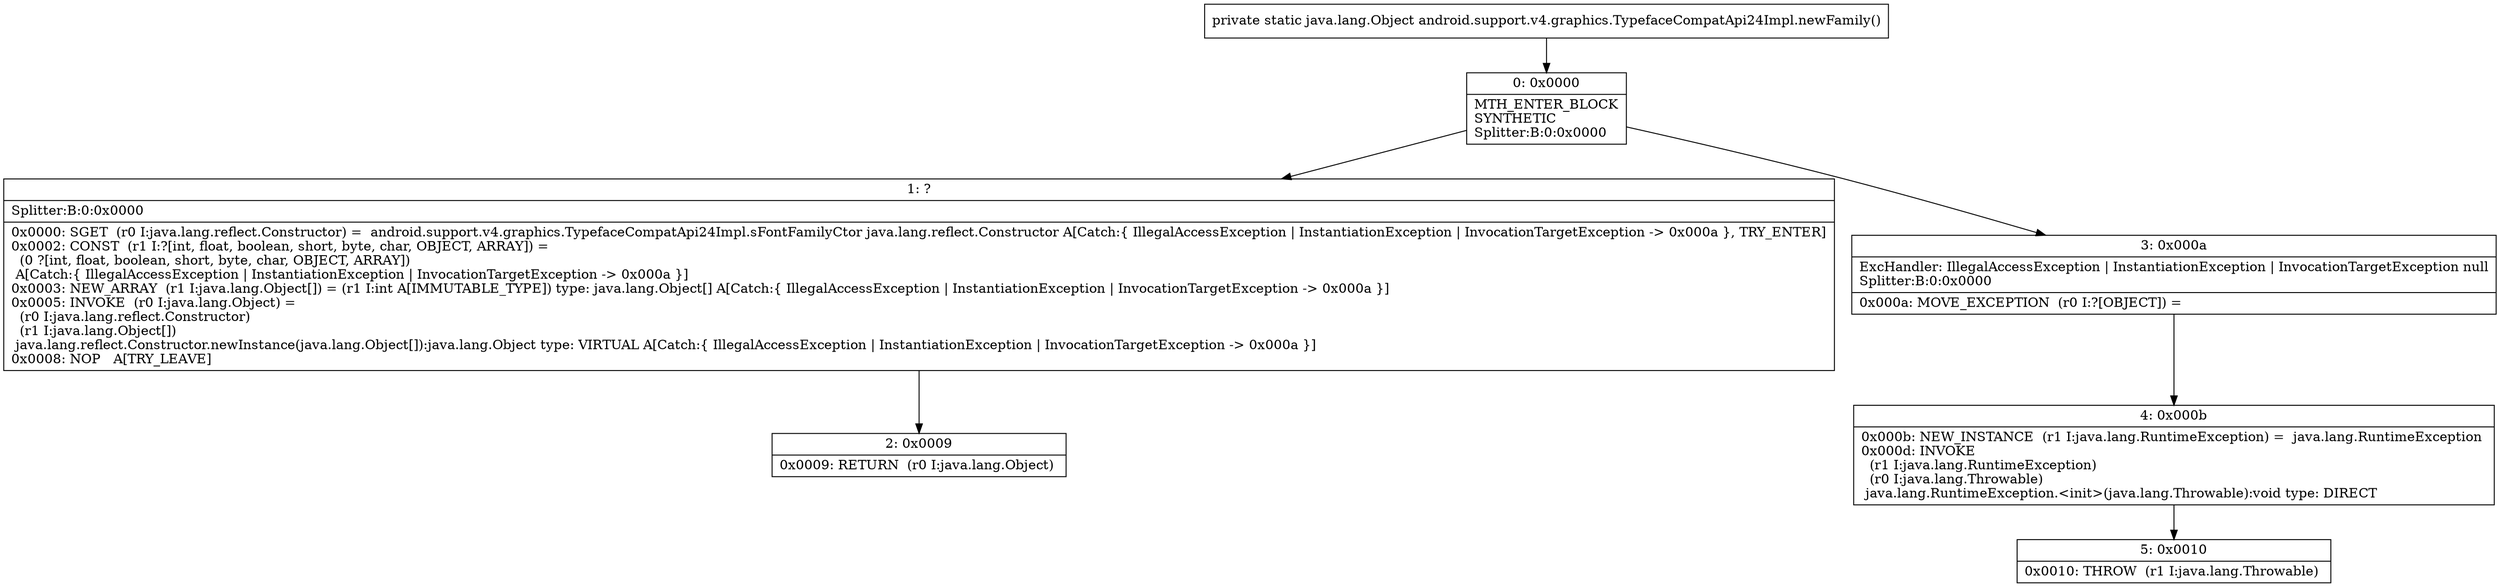 digraph "CFG forandroid.support.v4.graphics.TypefaceCompatApi24Impl.newFamily()Ljava\/lang\/Object;" {
Node_0 [shape=record,label="{0\:\ 0x0000|MTH_ENTER_BLOCK\lSYNTHETIC\lSplitter:B:0:0x0000\l}"];
Node_1 [shape=record,label="{1\:\ ?|Splitter:B:0:0x0000\l|0x0000: SGET  (r0 I:java.lang.reflect.Constructor) =  android.support.v4.graphics.TypefaceCompatApi24Impl.sFontFamilyCtor java.lang.reflect.Constructor A[Catch:\{ IllegalAccessException \| InstantiationException \| InvocationTargetException \-\> 0x000a \}, TRY_ENTER]\l0x0002: CONST  (r1 I:?[int, float, boolean, short, byte, char, OBJECT, ARRAY]) = \l  (0 ?[int, float, boolean, short, byte, char, OBJECT, ARRAY])\l A[Catch:\{ IllegalAccessException \| InstantiationException \| InvocationTargetException \-\> 0x000a \}]\l0x0003: NEW_ARRAY  (r1 I:java.lang.Object[]) = (r1 I:int A[IMMUTABLE_TYPE]) type: java.lang.Object[] A[Catch:\{ IllegalAccessException \| InstantiationException \| InvocationTargetException \-\> 0x000a \}]\l0x0005: INVOKE  (r0 I:java.lang.Object) = \l  (r0 I:java.lang.reflect.Constructor)\l  (r1 I:java.lang.Object[])\l java.lang.reflect.Constructor.newInstance(java.lang.Object[]):java.lang.Object type: VIRTUAL A[Catch:\{ IllegalAccessException \| InstantiationException \| InvocationTargetException \-\> 0x000a \}]\l0x0008: NOP   A[TRY_LEAVE]\l}"];
Node_2 [shape=record,label="{2\:\ 0x0009|0x0009: RETURN  (r0 I:java.lang.Object) \l}"];
Node_3 [shape=record,label="{3\:\ 0x000a|ExcHandler: IllegalAccessException \| InstantiationException \| InvocationTargetException null\lSplitter:B:0:0x0000\l|0x000a: MOVE_EXCEPTION  (r0 I:?[OBJECT]) =  \l}"];
Node_4 [shape=record,label="{4\:\ 0x000b|0x000b: NEW_INSTANCE  (r1 I:java.lang.RuntimeException) =  java.lang.RuntimeException \l0x000d: INVOKE  \l  (r1 I:java.lang.RuntimeException)\l  (r0 I:java.lang.Throwable)\l java.lang.RuntimeException.\<init\>(java.lang.Throwable):void type: DIRECT \l}"];
Node_5 [shape=record,label="{5\:\ 0x0010|0x0010: THROW  (r1 I:java.lang.Throwable) \l}"];
MethodNode[shape=record,label="{private static java.lang.Object android.support.v4.graphics.TypefaceCompatApi24Impl.newFamily() }"];
MethodNode -> Node_0;
Node_0 -> Node_1;
Node_0 -> Node_3;
Node_1 -> Node_2;
Node_3 -> Node_4;
Node_4 -> Node_5;
}

